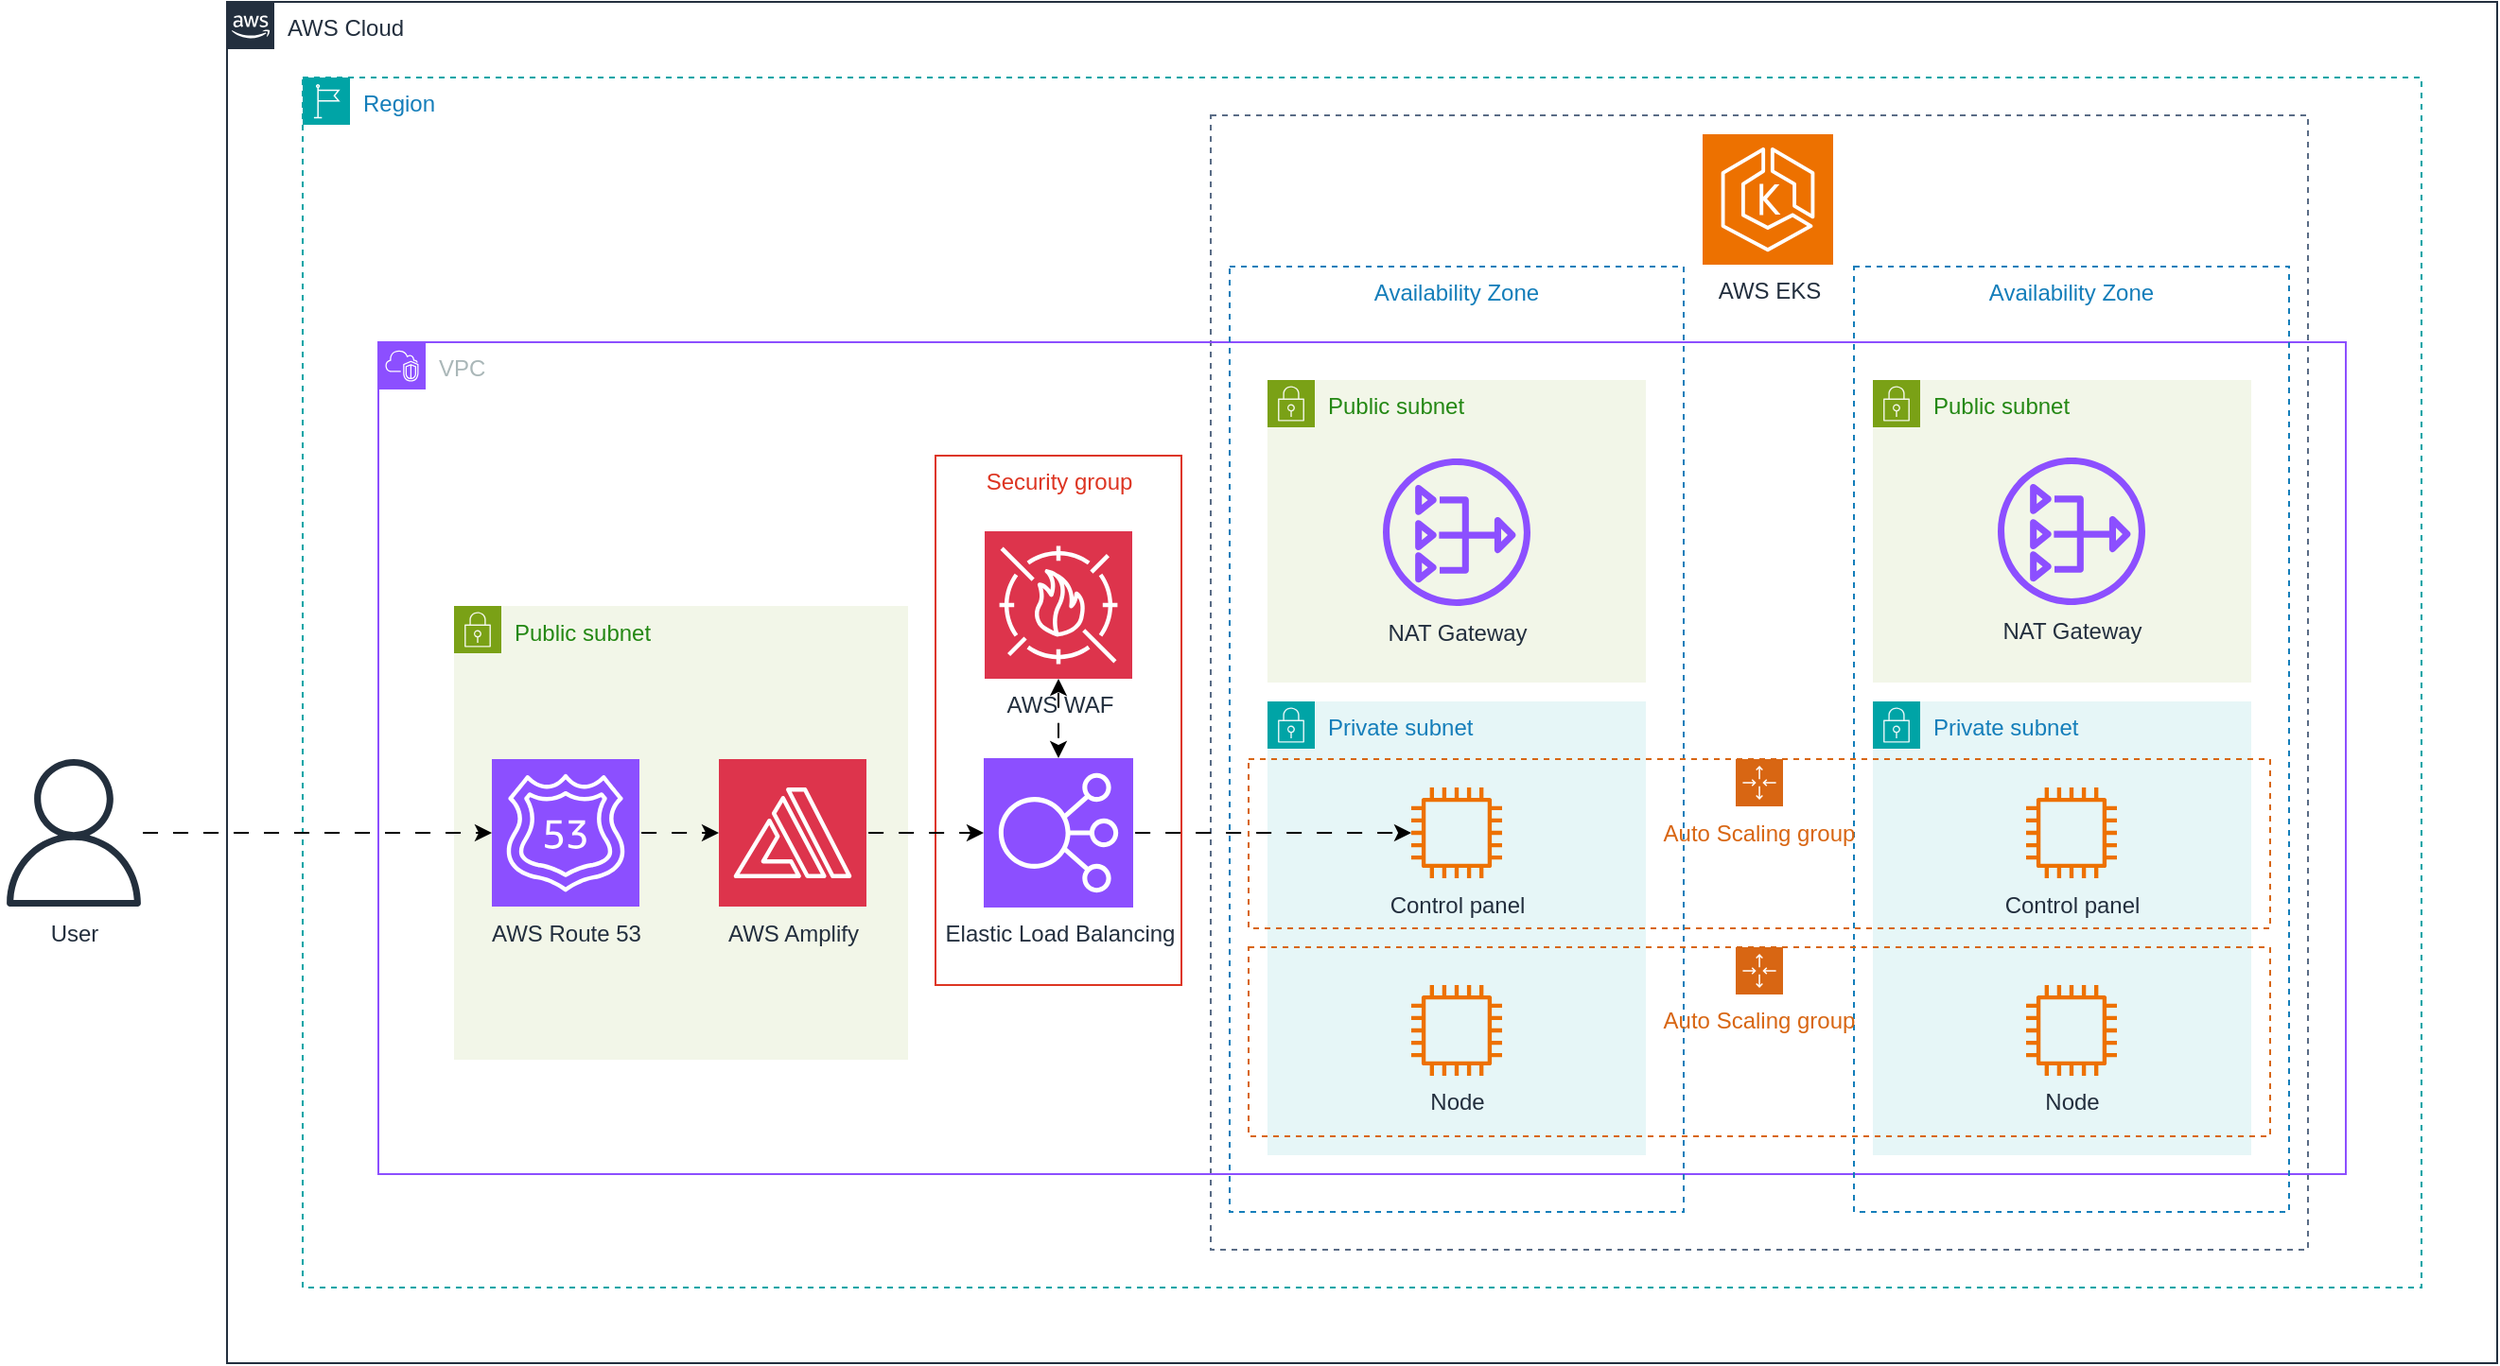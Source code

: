 <mxfile version="22.1.7" type="device">
  <diagram name="Page-1" id="XEvhsYsEfCxp7q9VuARI">
    <mxGraphModel dx="992" dy="679" grid="1" gridSize="10" guides="1" tooltips="1" connect="1" arrows="1" fold="1" page="1" pageScale="1" pageWidth="4681" pageHeight="3300" math="0" shadow="0">
      <root>
        <mxCell id="0" />
        <mxCell id="1" parent="0" />
        <mxCell id="wsZNWtxkYENrRqfm9d23-2" value="AWS Cloud" style="points=[[0,0],[0.25,0],[0.5,0],[0.75,0],[1,0],[1,0.25],[1,0.5],[1,0.75],[1,1],[0.75,1],[0.5,1],[0.25,1],[0,1],[0,0.75],[0,0.5],[0,0.25]];outlineConnect=0;gradientColor=none;html=1;whiteSpace=wrap;fontSize=12;fontStyle=0;container=1;pointerEvents=0;collapsible=0;recursiveResize=0;shape=mxgraph.aws4.group;grIcon=mxgraph.aws4.group_aws_cloud_alt;strokeColor=#232F3E;fillColor=none;verticalAlign=top;align=left;spacingLeft=30;fontColor=#232F3E;dashed=0;" vertex="1" parent="1">
          <mxGeometry x="200" y="40" width="1200" height="720" as="geometry" />
        </mxCell>
        <mxCell id="wsZNWtxkYENrRqfm9d23-12" value="Region" style="points=[[0,0],[0.25,0],[0.5,0],[0.75,0],[1,0],[1,0.25],[1,0.5],[1,0.75],[1,1],[0.75,1],[0.5,1],[0.25,1],[0,1],[0,0.75],[0,0.5],[0,0.25]];outlineConnect=0;gradientColor=none;html=1;whiteSpace=wrap;fontSize=12;fontStyle=0;container=1;pointerEvents=0;collapsible=0;recursiveResize=0;shape=mxgraph.aws4.group;grIcon=mxgraph.aws4.group_region;strokeColor=#00A4A6;fillColor=none;verticalAlign=top;align=left;spacingLeft=30;fontColor=#147EBA;dashed=1;" vertex="1" parent="wsZNWtxkYENrRqfm9d23-2">
          <mxGeometry x="40" y="40" width="1120" height="640" as="geometry" />
        </mxCell>
        <mxCell id="wsZNWtxkYENrRqfm9d23-17" value="Security group" style="fillColor=none;strokeColor=#DD3522;verticalAlign=top;fontStyle=0;fontColor=#DD3522;whiteSpace=wrap;html=1;" vertex="1" parent="wsZNWtxkYENrRqfm9d23-12">
          <mxGeometry x="334.5" y="200" width="130" height="280" as="geometry" />
        </mxCell>
        <mxCell id="wsZNWtxkYENrRqfm9d23-18" value="" style="fillColor=none;strokeColor=#5A6C86;dashed=1;verticalAlign=top;fontStyle=0;fontColor=#5A6C86;whiteSpace=wrap;html=1;" vertex="1" parent="wsZNWtxkYENrRqfm9d23-12">
          <mxGeometry x="480" y="20" width="580" height="600" as="geometry" />
        </mxCell>
        <mxCell id="wsZNWtxkYENrRqfm9d23-19" value="AWS EKS" style="sketch=0;points=[[0,0,0],[0.25,0,0],[0.5,0,0],[0.75,0,0],[1,0,0],[0,1,0],[0.25,1,0],[0.5,1,0],[0.75,1,0],[1,1,0],[0,0.25,0],[0,0.5,0],[0,0.75,0],[1,0.25,0],[1,0.5,0],[1,0.75,0]];outlineConnect=0;fontColor=#232F3E;fillColor=#ED7100;strokeColor=#ffffff;dashed=0;verticalLabelPosition=bottom;verticalAlign=top;align=center;html=1;fontSize=12;fontStyle=0;aspect=fixed;shape=mxgraph.aws4.resourceIcon;resIcon=mxgraph.aws4.eks;" vertex="1" parent="wsZNWtxkYENrRqfm9d23-12">
          <mxGeometry x="740" y="30" width="69" height="69" as="geometry" />
        </mxCell>
        <mxCell id="wsZNWtxkYENrRqfm9d23-11" value="VPC" style="points=[[0,0],[0.25,0],[0.5,0],[0.75,0],[1,0],[1,0.25],[1,0.5],[1,0.75],[1,1],[0.75,1],[0.5,1],[0.25,1],[0,1],[0,0.75],[0,0.5],[0,0.25]];outlineConnect=0;gradientColor=none;html=1;whiteSpace=wrap;fontSize=12;fontStyle=0;container=1;pointerEvents=0;collapsible=0;recursiveResize=0;shape=mxgraph.aws4.group;grIcon=mxgraph.aws4.group_vpc2;strokeColor=#8C4FFF;fillColor=none;verticalAlign=top;align=left;spacingLeft=30;fontColor=#AAB7B8;dashed=0;" vertex="1" parent="wsZNWtxkYENrRqfm9d23-12">
          <mxGeometry x="40" y="140" width="1040" height="440" as="geometry" />
        </mxCell>
        <mxCell id="wsZNWtxkYENrRqfm9d23-6" value="Public subnet" style="points=[[0,0],[0.25,0],[0.5,0],[0.75,0],[1,0],[1,0.25],[1,0.5],[1,0.75],[1,1],[0.75,1],[0.5,1],[0.25,1],[0,1],[0,0.75],[0,0.5],[0,0.25]];outlineConnect=0;gradientColor=none;html=1;whiteSpace=wrap;fontSize=12;fontStyle=0;container=1;pointerEvents=0;collapsible=0;recursiveResize=0;shape=mxgraph.aws4.group;grIcon=mxgraph.aws4.group_security_group;grStroke=0;strokeColor=#7AA116;fillColor=#F2F6E8;verticalAlign=top;align=left;spacingLeft=30;fontColor=#248814;dashed=0;" vertex="1" parent="wsZNWtxkYENrRqfm9d23-11">
          <mxGeometry x="40" y="139.5" width="240" height="240" as="geometry" />
        </mxCell>
        <mxCell id="wsZNWtxkYENrRqfm9d23-3" value="AWS Amplify" style="sketch=0;points=[[0,0,0],[0.25,0,0],[0.5,0,0],[0.75,0,0],[1,0,0],[0,1,0],[0.25,1,0],[0.5,1,0],[0.75,1,0],[1,1,0],[0,0.25,0],[0,0.5,0],[0,0.75,0],[1,0.25,0],[1,0.5,0],[1,0.75,0]];outlineConnect=0;fontColor=#232F3E;fillColor=#DD344C;strokeColor=#ffffff;dashed=0;verticalLabelPosition=bottom;verticalAlign=top;align=center;html=1;fontSize=12;fontStyle=0;aspect=fixed;shape=mxgraph.aws4.resourceIcon;resIcon=mxgraph.aws4.amplify;" vertex="1" parent="wsZNWtxkYENrRqfm9d23-6">
          <mxGeometry x="140" y="81" width="78" height="78" as="geometry" />
        </mxCell>
        <mxCell id="wsZNWtxkYENrRqfm9d23-7" value="AWS Route 53" style="sketch=0;points=[[0,0,0],[0.25,0,0],[0.5,0,0],[0.75,0,0],[1,0,0],[0,1,0],[0.25,1,0],[0.5,1,0],[0.75,1,0],[1,1,0],[0,0.25,0],[0,0.5,0],[0,0.75,0],[1,0.25,0],[1,0.5,0],[1,0.75,0]];outlineConnect=0;fontColor=#232F3E;fillColor=#8C4FFF;strokeColor=#ffffff;dashed=0;verticalLabelPosition=bottom;verticalAlign=top;align=center;html=1;fontSize=12;fontStyle=0;aspect=fixed;shape=mxgraph.aws4.resourceIcon;resIcon=mxgraph.aws4.route_53;" vertex="1" parent="wsZNWtxkYENrRqfm9d23-6">
          <mxGeometry x="20" y="81" width="78" height="78" as="geometry" />
        </mxCell>
        <mxCell id="wsZNWtxkYENrRqfm9d23-9" style="edgeStyle=orthogonalEdgeStyle;rounded=0;orthogonalLoop=1;jettySize=auto;html=1;exitX=1;exitY=0.5;exitDx=0;exitDy=0;exitPerimeter=0;entryX=0;entryY=0.5;entryDx=0;entryDy=0;entryPerimeter=0;flowAnimation=1;" edge="1" parent="wsZNWtxkYENrRqfm9d23-6" source="wsZNWtxkYENrRqfm9d23-7" target="wsZNWtxkYENrRqfm9d23-3">
          <mxGeometry relative="1" as="geometry" />
        </mxCell>
        <mxCell id="wsZNWtxkYENrRqfm9d23-13" value="Elastic Load Balancing" style="sketch=0;points=[[0,0,0],[0.25,0,0],[0.5,0,0],[0.75,0,0],[1,0,0],[0,1,0],[0.25,1,0],[0.5,1,0],[0.75,1,0],[1,1,0],[0,0.25,0],[0,0.5,0],[0,0.75,0],[1,0.25,0],[1,0.5,0],[1,0.75,0]];outlineConnect=0;fontColor=#232F3E;fillColor=#8C4FFF;strokeColor=#ffffff;dashed=0;verticalLabelPosition=bottom;verticalAlign=top;align=center;html=1;fontSize=12;fontStyle=0;aspect=fixed;shape=mxgraph.aws4.resourceIcon;resIcon=mxgraph.aws4.elastic_load_balancing;" vertex="1" parent="wsZNWtxkYENrRqfm9d23-12">
          <mxGeometry x="360" y="360" width="79" height="79" as="geometry" />
        </mxCell>
        <mxCell id="wsZNWtxkYENrRqfm9d23-14" style="edgeStyle=orthogonalEdgeStyle;rounded=0;orthogonalLoop=1;jettySize=auto;html=1;exitX=1;exitY=0.5;exitDx=0;exitDy=0;exitPerimeter=0;flowAnimation=1;" edge="1" parent="wsZNWtxkYENrRqfm9d23-12" source="wsZNWtxkYENrRqfm9d23-3" target="wsZNWtxkYENrRqfm9d23-13">
          <mxGeometry relative="1" as="geometry" />
        </mxCell>
        <mxCell id="wsZNWtxkYENrRqfm9d23-16" style="edgeStyle=orthogonalEdgeStyle;rounded=0;orthogonalLoop=1;jettySize=auto;html=1;exitX=0.5;exitY=1;exitDx=0;exitDy=0;exitPerimeter=0;entryX=0.5;entryY=0;entryDx=0;entryDy=0;entryPerimeter=0;startArrow=classic;startFill=1;flowAnimation=1;" edge="1" parent="wsZNWtxkYENrRqfm9d23-12" source="wsZNWtxkYENrRqfm9d23-15" target="wsZNWtxkYENrRqfm9d23-13">
          <mxGeometry relative="1" as="geometry" />
        </mxCell>
        <mxCell id="wsZNWtxkYENrRqfm9d23-15" value="AWS WAF" style="sketch=0;points=[[0,0,0],[0.25,0,0],[0.5,0,0],[0.75,0,0],[1,0,0],[0,1,0],[0.25,1,0],[0.5,1,0],[0.75,1,0],[1,1,0],[0,0.25,0],[0,0.5,0],[0,0.75,0],[1,0.25,0],[1,0.5,0],[1,0.75,0]];outlineConnect=0;fontColor=#232F3E;fillColor=#DD344C;strokeColor=#ffffff;dashed=0;verticalLabelPosition=bottom;verticalAlign=top;align=center;html=1;fontSize=12;fontStyle=0;aspect=fixed;shape=mxgraph.aws4.resourceIcon;resIcon=mxgraph.aws4.waf;" vertex="1" parent="wsZNWtxkYENrRqfm9d23-12">
          <mxGeometry x="360.5" y="240" width="78" height="78" as="geometry" />
        </mxCell>
        <mxCell id="wsZNWtxkYENrRqfm9d23-20" value="Availability Zone" style="fillColor=none;strokeColor=#147EBA;dashed=1;verticalAlign=top;fontStyle=0;fontColor=#147EBA;whiteSpace=wrap;html=1;" vertex="1" parent="wsZNWtxkYENrRqfm9d23-12">
          <mxGeometry x="490" y="100" width="240" height="500" as="geometry" />
        </mxCell>
        <mxCell id="wsZNWtxkYENrRqfm9d23-21" value="Availability Zone" style="fillColor=none;strokeColor=#147EBA;dashed=1;verticalAlign=top;fontStyle=0;fontColor=#147EBA;whiteSpace=wrap;html=1;" vertex="1" parent="wsZNWtxkYENrRqfm9d23-12">
          <mxGeometry x="820" y="100" width="230" height="500" as="geometry" />
        </mxCell>
        <mxCell id="wsZNWtxkYENrRqfm9d23-22" value="Public subnet" style="points=[[0,0],[0.25,0],[0.5,0],[0.75,0],[1,0],[1,0.25],[1,0.5],[1,0.75],[1,1],[0.75,1],[0.5,1],[0.25,1],[0,1],[0,0.75],[0,0.5],[0,0.25]];outlineConnect=0;gradientColor=none;html=1;whiteSpace=wrap;fontSize=12;fontStyle=0;container=1;pointerEvents=0;collapsible=0;recursiveResize=0;shape=mxgraph.aws4.group;grIcon=mxgraph.aws4.group_security_group;grStroke=0;strokeColor=#7AA116;fillColor=#F2F6E8;verticalAlign=top;align=left;spacingLeft=30;fontColor=#248814;dashed=0;" vertex="1" parent="wsZNWtxkYENrRqfm9d23-12">
          <mxGeometry x="510" y="160" width="200" height="160" as="geometry" />
        </mxCell>
        <mxCell id="wsZNWtxkYENrRqfm9d23-24" value="NAT Gateway" style="sketch=0;outlineConnect=0;fontColor=#232F3E;gradientColor=none;fillColor=#8C4FFF;strokeColor=none;dashed=0;verticalLabelPosition=bottom;verticalAlign=top;align=center;html=1;fontSize=12;fontStyle=0;aspect=fixed;pointerEvents=1;shape=mxgraph.aws4.nat_gateway;" vertex="1" parent="wsZNWtxkYENrRqfm9d23-22">
          <mxGeometry x="61" y="41.5" width="78" height="78" as="geometry" />
        </mxCell>
        <mxCell id="wsZNWtxkYENrRqfm9d23-23" value="Public subnet" style="points=[[0,0],[0.25,0],[0.5,0],[0.75,0],[1,0],[1,0.25],[1,0.5],[1,0.75],[1,1],[0.75,1],[0.5,1],[0.25,1],[0,1],[0,0.75],[0,0.5],[0,0.25]];outlineConnect=0;gradientColor=none;html=1;whiteSpace=wrap;fontSize=12;fontStyle=0;container=1;pointerEvents=0;collapsible=0;recursiveResize=0;shape=mxgraph.aws4.group;grIcon=mxgraph.aws4.group_security_group;grStroke=0;strokeColor=#7AA116;fillColor=#F2F6E8;verticalAlign=top;align=left;spacingLeft=30;fontColor=#248814;dashed=0;" vertex="1" parent="wsZNWtxkYENrRqfm9d23-12">
          <mxGeometry x="830" y="160" width="200" height="160" as="geometry" />
        </mxCell>
        <mxCell id="wsZNWtxkYENrRqfm9d23-25" value="NAT Gateway" style="sketch=0;outlineConnect=0;fontColor=#232F3E;gradientColor=none;fillColor=#8C4FFF;strokeColor=none;dashed=0;verticalLabelPosition=bottom;verticalAlign=top;align=center;html=1;fontSize=12;fontStyle=0;aspect=fixed;pointerEvents=1;shape=mxgraph.aws4.nat_gateway;" vertex="1" parent="wsZNWtxkYENrRqfm9d23-23">
          <mxGeometry x="66" y="41" width="78" height="78" as="geometry" />
        </mxCell>
        <mxCell id="wsZNWtxkYENrRqfm9d23-26" value="Private subnet" style="points=[[0,0],[0.25,0],[0.5,0],[0.75,0],[1,0],[1,0.25],[1,0.5],[1,0.75],[1,1],[0.75,1],[0.5,1],[0.25,1],[0,1],[0,0.75],[0,0.5],[0,0.25]];outlineConnect=0;gradientColor=none;html=1;whiteSpace=wrap;fontSize=12;fontStyle=0;container=1;pointerEvents=0;collapsible=0;recursiveResize=0;shape=mxgraph.aws4.group;grIcon=mxgraph.aws4.group_security_group;grStroke=0;strokeColor=#00A4A6;fillColor=#E6F6F7;verticalAlign=top;align=left;spacingLeft=30;fontColor=#147EBA;dashed=0;" vertex="1" parent="wsZNWtxkYENrRqfm9d23-12">
          <mxGeometry x="510" y="330" width="200" height="240" as="geometry" />
        </mxCell>
        <mxCell id="wsZNWtxkYENrRqfm9d23-28" value="Private subnet" style="points=[[0,0],[0.25,0],[0.5,0],[0.75,0],[1,0],[1,0.25],[1,0.5],[1,0.75],[1,1],[0.75,1],[0.5,1],[0.25,1],[0,1],[0,0.75],[0,0.5],[0,0.25]];outlineConnect=0;gradientColor=none;html=1;whiteSpace=wrap;fontSize=12;fontStyle=0;container=1;pointerEvents=0;collapsible=0;recursiveResize=0;shape=mxgraph.aws4.group;grIcon=mxgraph.aws4.group_security_group;grStroke=0;strokeColor=#00A4A6;fillColor=#E6F6F7;verticalAlign=top;align=left;spacingLeft=30;fontColor=#147EBA;dashed=0;" vertex="1" parent="wsZNWtxkYENrRqfm9d23-12">
          <mxGeometry x="830" y="330" width="200" height="240" as="geometry" />
        </mxCell>
        <mxCell id="wsZNWtxkYENrRqfm9d23-29" value="Auto Scaling group" style="points=[[0,0],[0.25,0],[0.5,0],[0.75,0],[1,0],[1,0.25],[1,0.5],[1,0.75],[1,1],[0.75,1],[0.5,1],[0.25,1],[0,1],[0,0.75],[0,0.5],[0,0.25]];outlineConnect=0;gradientColor=none;html=1;whiteSpace=wrap;fontSize=12;fontStyle=0;container=1;pointerEvents=0;collapsible=0;recursiveResize=0;shape=mxgraph.aws4.groupCenter;grIcon=mxgraph.aws4.group_auto_scaling_group;grStroke=1;strokeColor=#D86613;fillColor=none;verticalAlign=top;align=center;fontColor=#D86613;dashed=1;spacingTop=25;" vertex="1" parent="wsZNWtxkYENrRqfm9d23-28">
          <mxGeometry x="-330" y="30.5" width="540" height="89.5" as="geometry" />
        </mxCell>
        <mxCell id="wsZNWtxkYENrRqfm9d23-34" value="Control panel" style="sketch=0;outlineConnect=0;fontColor=#232F3E;gradientColor=none;fillColor=#ED7100;strokeColor=none;dashed=0;verticalLabelPosition=bottom;verticalAlign=top;align=center;html=1;fontSize=12;fontStyle=0;aspect=fixed;pointerEvents=1;shape=mxgraph.aws4.instance2;" vertex="1" parent="wsZNWtxkYENrRqfm9d23-29">
          <mxGeometry x="86" y="15" width="48" height="48" as="geometry" />
        </mxCell>
        <mxCell id="wsZNWtxkYENrRqfm9d23-35" value="Control panel" style="sketch=0;outlineConnect=0;fontColor=#232F3E;gradientColor=none;fillColor=#ED7100;strokeColor=none;dashed=0;verticalLabelPosition=bottom;verticalAlign=top;align=center;html=1;fontSize=12;fontStyle=0;aspect=fixed;pointerEvents=1;shape=mxgraph.aws4.instance2;" vertex="1" parent="wsZNWtxkYENrRqfm9d23-29">
          <mxGeometry x="411" y="15" width="48" height="48" as="geometry" />
        </mxCell>
        <mxCell id="wsZNWtxkYENrRqfm9d23-33" value="Auto Scaling group" style="points=[[0,0],[0.25,0],[0.5,0],[0.75,0],[1,0],[1,0.25],[1,0.5],[1,0.75],[1,1],[0.75,1],[0.5,1],[0.25,1],[0,1],[0,0.75],[0,0.5],[0,0.25]];outlineConnect=0;gradientColor=none;html=1;whiteSpace=wrap;fontSize=12;fontStyle=0;container=1;pointerEvents=0;collapsible=0;recursiveResize=0;shape=mxgraph.aws4.groupCenter;grIcon=mxgraph.aws4.group_auto_scaling_group;grStroke=1;strokeColor=#D86613;fillColor=none;verticalAlign=top;align=center;fontColor=#D86613;dashed=1;spacingTop=25;" vertex="1" parent="wsZNWtxkYENrRqfm9d23-12">
          <mxGeometry x="500" y="460" width="540" height="100" as="geometry" />
        </mxCell>
        <mxCell id="wsZNWtxkYENrRqfm9d23-36" value="Node" style="sketch=0;outlineConnect=0;fontColor=#232F3E;gradientColor=none;fillColor=#ED7100;strokeColor=none;dashed=0;verticalLabelPosition=bottom;verticalAlign=top;align=center;html=1;fontSize=12;fontStyle=0;aspect=fixed;pointerEvents=1;shape=mxgraph.aws4.instance2;" vertex="1" parent="wsZNWtxkYENrRqfm9d23-33">
          <mxGeometry x="86" y="20" width="48" height="48" as="geometry" />
        </mxCell>
        <mxCell id="wsZNWtxkYENrRqfm9d23-37" value="Node" style="sketch=0;outlineConnect=0;fontColor=#232F3E;gradientColor=none;fillColor=#ED7100;strokeColor=none;dashed=0;verticalLabelPosition=bottom;verticalAlign=top;align=center;html=1;fontSize=12;fontStyle=0;aspect=fixed;pointerEvents=1;shape=mxgraph.aws4.instance2;" vertex="1" parent="wsZNWtxkYENrRqfm9d23-33">
          <mxGeometry x="411" y="20" width="48" height="48" as="geometry" />
        </mxCell>
        <mxCell id="wsZNWtxkYENrRqfm9d23-38" style="edgeStyle=orthogonalEdgeStyle;rounded=0;orthogonalLoop=1;jettySize=auto;html=1;exitX=1;exitY=0.5;exitDx=0;exitDy=0;exitPerimeter=0;flowAnimation=1;" edge="1" parent="wsZNWtxkYENrRqfm9d23-12" source="wsZNWtxkYENrRqfm9d23-13" target="wsZNWtxkYENrRqfm9d23-34">
          <mxGeometry relative="1" as="geometry" />
        </mxCell>
        <mxCell id="wsZNWtxkYENrRqfm9d23-4" value="User" style="sketch=0;outlineConnect=0;fontColor=#232F3E;gradientColor=none;fillColor=#232F3D;strokeColor=none;dashed=0;verticalLabelPosition=bottom;verticalAlign=top;align=center;html=1;fontSize=12;fontStyle=0;aspect=fixed;pointerEvents=1;shape=mxgraph.aws4.user;" vertex="1" parent="1">
          <mxGeometry x="80" y="440.5" width="78" height="78" as="geometry" />
        </mxCell>
        <mxCell id="wsZNWtxkYENrRqfm9d23-8" value="" style="endArrow=classic;html=1;rounded=0;entryX=0;entryY=0.5;entryDx=0;entryDy=0;entryPerimeter=0;flowAnimation=1;" edge="1" parent="1" source="wsZNWtxkYENrRqfm9d23-4" target="wsZNWtxkYENrRqfm9d23-7">
          <mxGeometry width="50" height="50" relative="1" as="geometry">
            <mxPoint x="110" y="550" as="sourcePoint" />
            <mxPoint x="160" y="500" as="targetPoint" />
          </mxGeometry>
        </mxCell>
      </root>
    </mxGraphModel>
  </diagram>
</mxfile>
